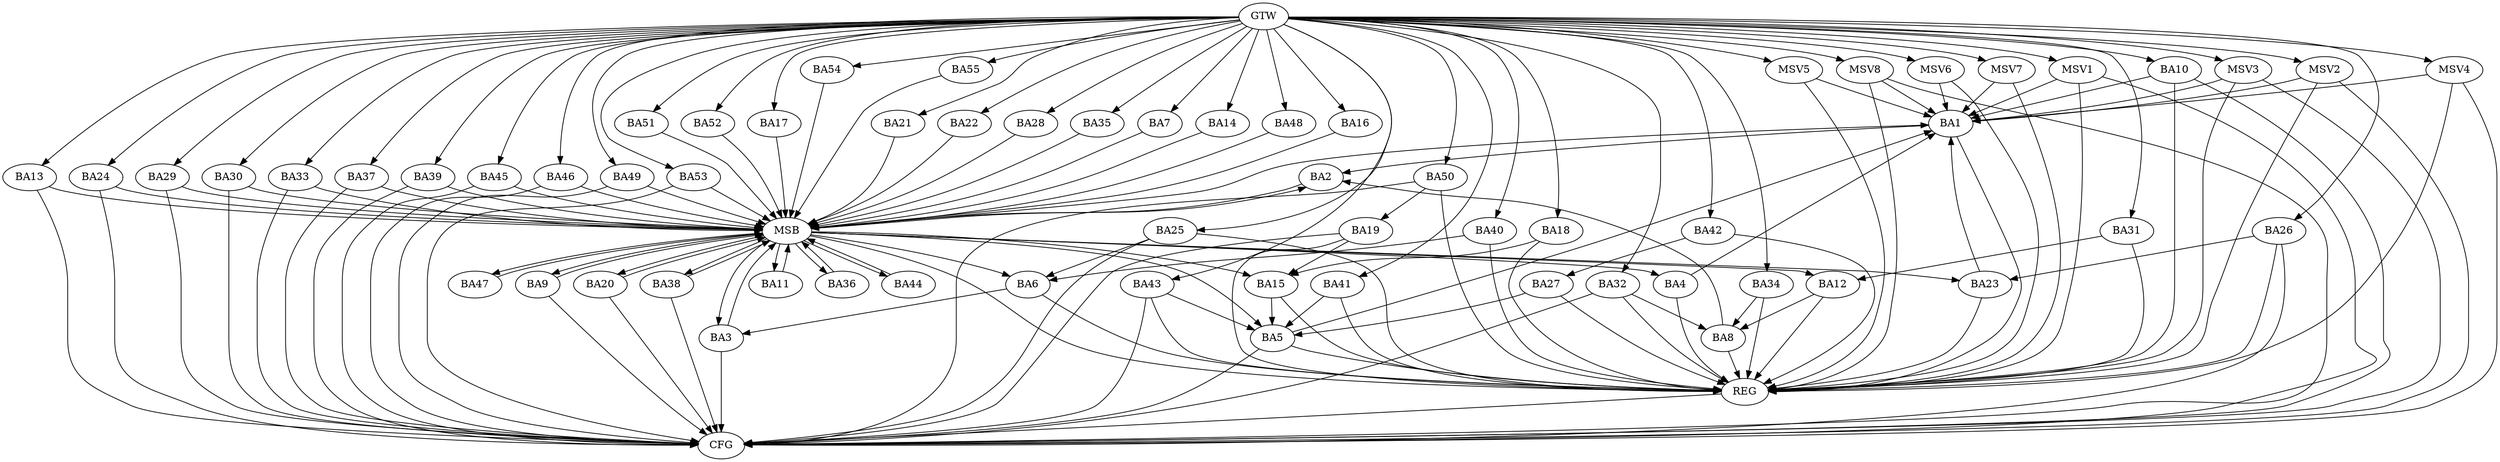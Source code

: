strict digraph G {
  BA1 [ label="BA1" ];
  BA2 [ label="BA2" ];
  BA3 [ label="BA3" ];
  BA4 [ label="BA4" ];
  BA5 [ label="BA5" ];
  BA6 [ label="BA6" ];
  BA7 [ label="BA7" ];
  BA8 [ label="BA8" ];
  BA9 [ label="BA9" ];
  BA10 [ label="BA10" ];
  BA11 [ label="BA11" ];
  BA12 [ label="BA12" ];
  BA13 [ label="BA13" ];
  BA14 [ label="BA14" ];
  BA15 [ label="BA15" ];
  BA16 [ label="BA16" ];
  BA17 [ label="BA17" ];
  BA18 [ label="BA18" ];
  BA19 [ label="BA19" ];
  BA20 [ label="BA20" ];
  BA21 [ label="BA21" ];
  BA22 [ label="BA22" ];
  BA23 [ label="BA23" ];
  BA24 [ label="BA24" ];
  BA25 [ label="BA25" ];
  BA26 [ label="BA26" ];
  BA27 [ label="BA27" ];
  BA28 [ label="BA28" ];
  BA29 [ label="BA29" ];
  BA30 [ label="BA30" ];
  BA31 [ label="BA31" ];
  BA32 [ label="BA32" ];
  BA33 [ label="BA33" ];
  BA34 [ label="BA34" ];
  BA35 [ label="BA35" ];
  BA36 [ label="BA36" ];
  BA37 [ label="BA37" ];
  BA38 [ label="BA38" ];
  BA39 [ label="BA39" ];
  BA40 [ label="BA40" ];
  BA41 [ label="BA41" ];
  BA42 [ label="BA42" ];
  BA43 [ label="BA43" ];
  BA44 [ label="BA44" ];
  BA45 [ label="BA45" ];
  BA46 [ label="BA46" ];
  BA47 [ label="BA47" ];
  BA48 [ label="BA48" ];
  BA49 [ label="BA49" ];
  BA50 [ label="BA50" ];
  BA51 [ label="BA51" ];
  BA52 [ label="BA52" ];
  BA53 [ label="BA53" ];
  BA54 [ label="BA54" ];
  BA55 [ label="BA55" ];
  GTW [ label="GTW" ];
  REG [ label="REG" ];
  MSB [ label="MSB" ];
  CFG [ label="CFG" ];
  MSV1 [ label="MSV1" ];
  MSV2 [ label="MSV2" ];
  MSV3 [ label="MSV3" ];
  MSV4 [ label="MSV4" ];
  MSV5 [ label="MSV5" ];
  MSV6 [ label="MSV6" ];
  MSV7 [ label="MSV7" ];
  MSV8 [ label="MSV8" ];
  BA1 -> BA2;
  BA4 -> BA1;
  BA5 -> BA1;
  BA6 -> BA3;
  BA8 -> BA2;
  BA10 -> BA1;
  BA12 -> BA8;
  BA15 -> BA5;
  BA18 -> BA15;
  BA19 -> BA15;
  BA23 -> BA1;
  BA25 -> BA6;
  BA26 -> BA23;
  BA27 -> BA5;
  BA31 -> BA12;
  BA32 -> BA8;
  BA34 -> BA8;
  BA40 -> BA6;
  BA41 -> BA5;
  BA42 -> BA27;
  BA43 -> BA5;
  BA50 -> BA19;
  GTW -> BA7;
  GTW -> BA10;
  GTW -> BA13;
  GTW -> BA14;
  GTW -> BA16;
  GTW -> BA17;
  GTW -> BA18;
  GTW -> BA21;
  GTW -> BA22;
  GTW -> BA24;
  GTW -> BA25;
  GTW -> BA26;
  GTW -> BA28;
  GTW -> BA29;
  GTW -> BA30;
  GTW -> BA31;
  GTW -> BA32;
  GTW -> BA33;
  GTW -> BA34;
  GTW -> BA35;
  GTW -> BA37;
  GTW -> BA39;
  GTW -> BA40;
  GTW -> BA41;
  GTW -> BA42;
  GTW -> BA43;
  GTW -> BA45;
  GTW -> BA46;
  GTW -> BA48;
  GTW -> BA49;
  GTW -> BA50;
  GTW -> BA51;
  GTW -> BA52;
  GTW -> BA53;
  GTW -> BA54;
  GTW -> BA55;
  BA1 -> REG;
  BA4 -> REG;
  BA5 -> REG;
  BA6 -> REG;
  BA8 -> REG;
  BA10 -> REG;
  BA12 -> REG;
  BA15 -> REG;
  BA18 -> REG;
  BA19 -> REG;
  BA23 -> REG;
  BA25 -> REG;
  BA26 -> REG;
  BA27 -> REG;
  BA31 -> REG;
  BA32 -> REG;
  BA34 -> REG;
  BA40 -> REG;
  BA41 -> REG;
  BA42 -> REG;
  BA43 -> REG;
  BA50 -> REG;
  BA2 -> MSB;
  MSB -> BA1;
  MSB -> REG;
  BA3 -> MSB;
  MSB -> BA2;
  BA7 -> MSB;
  MSB -> BA6;
  BA9 -> MSB;
  BA11 -> MSB;
  BA13 -> MSB;
  MSB -> BA3;
  BA14 -> MSB;
  BA16 -> MSB;
  BA17 -> MSB;
  MSB -> BA12;
  BA20 -> MSB;
  BA21 -> MSB;
  MSB -> BA20;
  BA22 -> MSB;
  MSB -> BA15;
  BA24 -> MSB;
  BA28 -> MSB;
  MSB -> BA4;
  BA29 -> MSB;
  BA30 -> MSB;
  BA33 -> MSB;
  BA35 -> MSB;
  BA36 -> MSB;
  MSB -> BA11;
  BA37 -> MSB;
  MSB -> BA23;
  BA38 -> MSB;
  BA39 -> MSB;
  BA44 -> MSB;
  BA45 -> MSB;
  MSB -> BA38;
  BA46 -> MSB;
  BA47 -> MSB;
  MSB -> BA36;
  BA48 -> MSB;
  BA49 -> MSB;
  MSB -> BA9;
  BA51 -> MSB;
  MSB -> BA44;
  BA52 -> MSB;
  BA53 -> MSB;
  MSB -> BA47;
  BA54 -> MSB;
  MSB -> BA5;
  BA55 -> MSB;
  BA53 -> CFG;
  BA24 -> CFG;
  BA37 -> CFG;
  BA3 -> CFG;
  BA38 -> CFG;
  BA9 -> CFG;
  BA33 -> CFG;
  BA26 -> CFG;
  BA10 -> CFG;
  BA45 -> CFG;
  BA50 -> CFG;
  BA39 -> CFG;
  BA49 -> CFG;
  BA25 -> CFG;
  BA30 -> CFG;
  BA5 -> CFG;
  BA32 -> CFG;
  BA43 -> CFG;
  BA20 -> CFG;
  BA46 -> CFG;
  BA13 -> CFG;
  BA29 -> CFG;
  BA19 -> CFG;
  REG -> CFG;
  MSV1 -> BA1;
  MSV2 -> BA1;
  MSV3 -> BA1;
  MSV4 -> BA1;
  MSV5 -> BA1;
  MSV6 -> BA1;
  GTW -> MSV1;
  MSV1 -> REG;
  MSV1 -> CFG;
  GTW -> MSV2;
  MSV2 -> REG;
  MSV2 -> CFG;
  GTW -> MSV3;
  MSV3 -> REG;
  MSV3 -> CFG;
  GTW -> MSV4;
  MSV4 -> REG;
  MSV4 -> CFG;
  GTW -> MSV5;
  MSV5 -> REG;
  GTW -> MSV6;
  MSV6 -> REG;
  MSV7 -> BA1;
  MSV8 -> BA1;
  GTW -> MSV7;
  MSV7 -> REG;
  GTW -> MSV8;
  MSV8 -> REG;
  MSV8 -> CFG;
}
